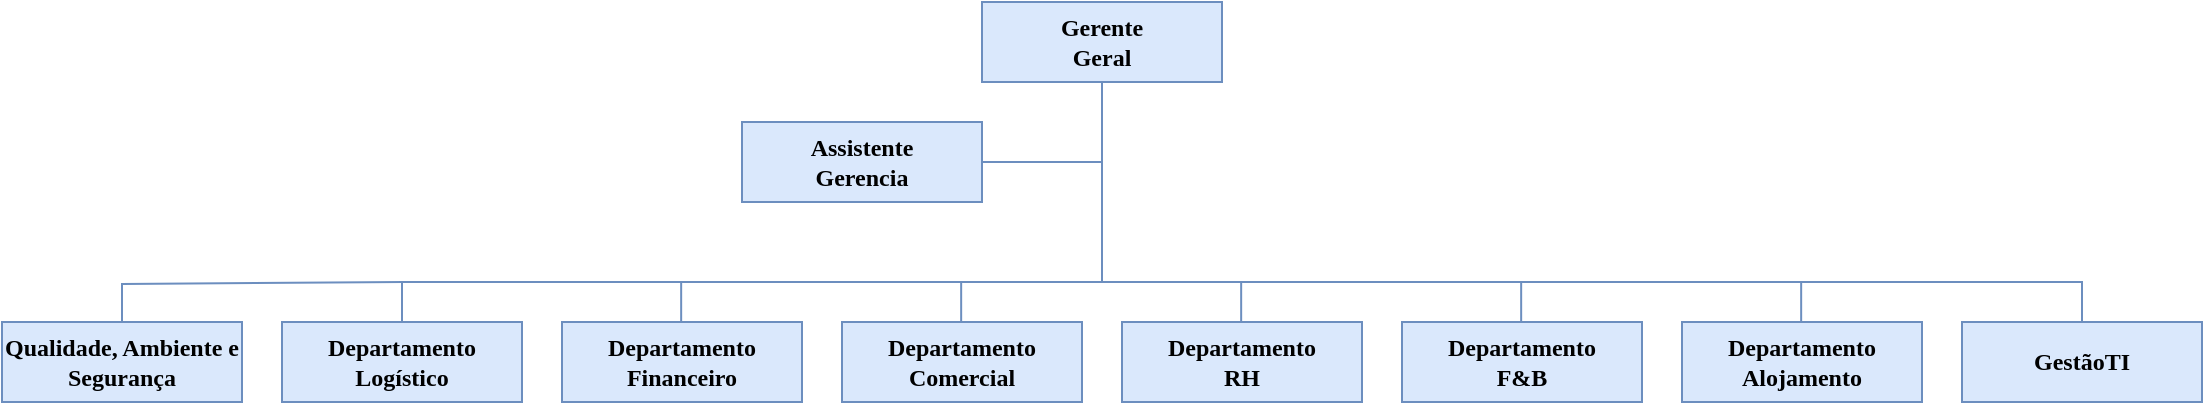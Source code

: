 <mxfile version="24.3.1" type="device">
  <diagram name="Page-1" id="iswscSuKRbAMyJHMyDdT">
    <mxGraphModel dx="1641" dy="741" grid="0" gridSize="10" guides="1" tooltips="1" connect="1" arrows="1" fold="1" page="0" pageScale="1" pageWidth="827" pageHeight="1169" math="0" shadow="0">
      <root>
        <mxCell id="0" />
        <mxCell id="1" parent="0" />
        <mxCell id="H1bqHnNHrVxD_mPvs3TU-7" value="" style="endArrow=none;html=1;rounded=0;entryX=0.5;entryY=1;entryDx=0;entryDy=0;exitX=0.5;exitY=0;exitDx=0;exitDy=0;fillColor=#dae8fc;strokeColor=#6c8ebf;" parent="1" edge="1">
          <mxGeometry width="50" height="50" relative="1" as="geometry">
            <mxPoint x="440" y="260.0" as="sourcePoint" />
            <mxPoint x="440" y="160" as="targetPoint" />
          </mxGeometry>
        </mxCell>
        <mxCell id="H1bqHnNHrVxD_mPvs3TU-9" value="Gerente&lt;div&gt;Geral&lt;/div&gt;" style="rounded=0;whiteSpace=wrap;html=1;fillColor=#dae8fc;strokeColor=#6c8ebf;fontStyle=1;fontSize=12;fontFamily=Verdana;" parent="1" vertex="1">
          <mxGeometry x="380" y="120" width="120" height="40" as="geometry" />
        </mxCell>
        <mxCell id="H1bqHnNHrVxD_mPvs3TU-10" value="" style="endArrow=none;html=1;rounded=0;exitX=1;exitY=0.5;exitDx=0;exitDy=0;fillColor=#dae8fc;strokeColor=#6c8ebf;" parent="1" edge="1">
          <mxGeometry width="50" height="50" relative="1" as="geometry">
            <mxPoint x="380" y="200" as="sourcePoint" />
            <mxPoint x="440" y="200" as="targetPoint" />
          </mxGeometry>
        </mxCell>
        <mxCell id="H1bqHnNHrVxD_mPvs3TU-11" value="Assistente&lt;div&gt;Gerencia&lt;/div&gt;" style="rounded=0;whiteSpace=wrap;html=1;fillColor=#dae8fc;strokeColor=#6c8ebf;fontStyle=1;fontSize=12;fontFamily=Verdana;" parent="1" vertex="1">
          <mxGeometry x="260" y="180" width="120" height="40" as="geometry" />
        </mxCell>
        <mxCell id="H1bqHnNHrVxD_mPvs3TU-12" value="Departamento&lt;div&gt;Financeiro&lt;/div&gt;" style="rounded=0;whiteSpace=wrap;html=1;fillColor=#dae8fc;strokeColor=#6c8ebf;fontStyle=1;fontSize=12;fontFamily=Verdana;" parent="1" vertex="1">
          <mxGeometry x="170" y="280" width="120" height="40" as="geometry" />
        </mxCell>
        <mxCell id="H1bqHnNHrVxD_mPvs3TU-13" value="Departamento&lt;br&gt;&lt;div&gt;Logístico&lt;/div&gt;" style="rounded=0;whiteSpace=wrap;html=1;fillColor=#dae8fc;strokeColor=#6c8ebf;fontStyle=1;fontSize=12;fontFamily=Verdana;" parent="1" vertex="1">
          <mxGeometry x="30" y="280" width="120" height="40" as="geometry" />
        </mxCell>
        <mxCell id="H1bqHnNHrVxD_mPvs3TU-14" value="Departamento&lt;br&gt;RH" style="rounded=0;whiteSpace=wrap;html=1;fillColor=#dae8fc;strokeColor=#6c8ebf;fontStyle=1;fontSize=12;fontFamily=Verdana;" parent="1" vertex="1">
          <mxGeometry x="450" y="280" width="120" height="40" as="geometry" />
        </mxCell>
        <mxCell id="H1bqHnNHrVxD_mPvs3TU-15" value="Departamento&lt;div&gt;Alojamento&lt;/div&gt;" style="rounded=0;whiteSpace=wrap;html=1;fillColor=#dae8fc;strokeColor=#6c8ebf;fontStyle=1;fontSize=12;fontFamily=Verdana;" parent="1" vertex="1">
          <mxGeometry x="730" y="280" width="120" height="40" as="geometry" />
        </mxCell>
        <mxCell id="H1bqHnNHrVxD_mPvs3TU-16" value="Departamento&lt;div&gt;F&amp;amp;B&lt;/div&gt;" style="rounded=0;whiteSpace=wrap;html=1;fillColor=#dae8fc;strokeColor=#6c8ebf;fontStyle=1;fontSize=12;fontFamily=Verdana;" parent="1" vertex="1">
          <mxGeometry x="590" y="280" width="120" height="40" as="geometry" />
        </mxCell>
        <mxCell id="H1bqHnNHrVxD_mPvs3TU-17" value="Departamento&lt;div&gt;Comercial&lt;/div&gt;" style="rounded=0;whiteSpace=wrap;html=1;fillColor=#dae8fc;strokeColor=#6c8ebf;fontStyle=1;fontSize=12;fontFamily=Verdana;" parent="1" vertex="1">
          <mxGeometry x="310" y="280" width="120" height="40" as="geometry" />
        </mxCell>
        <mxCell id="H1bqHnNHrVxD_mPvs3TU-18" value="" style="endArrow=none;html=1;rounded=0;exitX=0.5;exitY=0;exitDx=0;exitDy=0;fillColor=#dae8fc;strokeColor=#6c8ebf;" parent="1" source="H1bqHnNHrVxD_mPvs3TU-13" edge="1">
          <mxGeometry width="50" height="50" relative="1" as="geometry">
            <mxPoint x="430" y="340" as="sourcePoint" />
            <mxPoint x="90" y="260" as="targetPoint" />
          </mxGeometry>
        </mxCell>
        <mxCell id="H1bqHnNHrVxD_mPvs3TU-19" value="" style="endArrow=none;html=1;rounded=0;exitX=0.5;exitY=0;exitDx=0;exitDy=0;fillColor=#dae8fc;strokeColor=#6c8ebf;" parent="1" edge="1">
          <mxGeometry width="50" height="50" relative="1" as="geometry">
            <mxPoint x="229.58" y="280" as="sourcePoint" />
            <mxPoint x="229.58" y="260" as="targetPoint" />
          </mxGeometry>
        </mxCell>
        <mxCell id="H1bqHnNHrVxD_mPvs3TU-20" value="" style="endArrow=none;html=1;rounded=0;exitX=0.5;exitY=0;exitDx=0;exitDy=0;fillColor=#dae8fc;strokeColor=#6c8ebf;" parent="1" edge="1">
          <mxGeometry width="50" height="50" relative="1" as="geometry">
            <mxPoint x="369.58" y="280" as="sourcePoint" />
            <mxPoint x="369.58" y="260" as="targetPoint" />
          </mxGeometry>
        </mxCell>
        <mxCell id="H1bqHnNHrVxD_mPvs3TU-21" value="" style="endArrow=none;html=1;rounded=0;exitX=0.5;exitY=0;exitDx=0;exitDy=0;fillColor=#dae8fc;strokeColor=#6c8ebf;" parent="1" edge="1">
          <mxGeometry width="50" height="50" relative="1" as="geometry">
            <mxPoint x="509.58" y="280" as="sourcePoint" />
            <mxPoint x="509.58" y="260" as="targetPoint" />
          </mxGeometry>
        </mxCell>
        <mxCell id="H1bqHnNHrVxD_mPvs3TU-22" value="" style="endArrow=none;html=1;rounded=0;exitX=0.5;exitY=0;exitDx=0;exitDy=0;fillColor=#dae8fc;strokeColor=#6c8ebf;" parent="1" edge="1">
          <mxGeometry width="50" height="50" relative="1" as="geometry">
            <mxPoint x="649.58" y="280" as="sourcePoint" />
            <mxPoint x="649.58" y="260" as="targetPoint" />
          </mxGeometry>
        </mxCell>
        <mxCell id="H1bqHnNHrVxD_mPvs3TU-23" value="" style="endArrow=none;html=1;rounded=0;exitX=0.5;exitY=0;exitDx=0;exitDy=0;fillColor=#dae8fc;strokeColor=#6c8ebf;" parent="1" edge="1">
          <mxGeometry width="50" height="50" relative="1" as="geometry">
            <mxPoint x="789.58" y="280" as="sourcePoint" />
            <mxPoint x="789.58" y="260" as="targetPoint" />
          </mxGeometry>
        </mxCell>
        <mxCell id="H1bqHnNHrVxD_mPvs3TU-24" value="" style="endArrow=none;html=1;rounded=0;fillColor=#dae8fc;strokeColor=#6c8ebf;" parent="1" edge="1">
          <mxGeometry width="50" height="50" relative="1" as="geometry">
            <mxPoint x="90" y="260" as="sourcePoint" />
            <mxPoint x="790" y="260" as="targetPoint" />
          </mxGeometry>
        </mxCell>
        <mxCell id="0THEpRWE1tJ0HSbsHLF8-1" value="Qualidade, Ambiente e Segurança" style="rounded=0;whiteSpace=wrap;html=1;fillColor=#dae8fc;strokeColor=#6c8ebf;fontStyle=1;fontSize=12;fontFamily=Verdana;" vertex="1" parent="1">
          <mxGeometry x="-110" y="280" width="120" height="40" as="geometry" />
        </mxCell>
        <mxCell id="0THEpRWE1tJ0HSbsHLF8-3" value="GestãoTI" style="rounded=0;whiteSpace=wrap;html=1;fillColor=#dae8fc;strokeColor=#6c8ebf;fontStyle=1;fontSize=12;fontFamily=Verdana;" vertex="1" parent="1">
          <mxGeometry x="870" y="280" width="120" height="40" as="geometry" />
        </mxCell>
        <mxCell id="0THEpRWE1tJ0HSbsHLF8-7" value="" style="endArrow=none;html=1;rounded=0;exitX=0.5;exitY=0;exitDx=0;exitDy=0;fillColor=#dae8fc;strokeColor=#6c8ebf;" edge="1" parent="1" source="0THEpRWE1tJ0HSbsHLF8-1">
          <mxGeometry width="50" height="50" relative="1" as="geometry">
            <mxPoint x="29" y="265" as="sourcePoint" />
            <mxPoint x="91" y="260" as="targetPoint" />
            <Array as="points">
              <mxPoint x="-50" y="261" />
            </Array>
          </mxGeometry>
        </mxCell>
        <mxCell id="0THEpRWE1tJ0HSbsHLF8-8" value="" style="endArrow=none;html=1;rounded=0;entryX=0.5;entryY=0;entryDx=0;entryDy=0;fillColor=#dae8fc;strokeColor=#6c8ebf;" edge="1" parent="1" target="0THEpRWE1tJ0HSbsHLF8-3">
          <mxGeometry width="50" height="50" relative="1" as="geometry">
            <mxPoint x="789" y="260" as="sourcePoint" />
            <mxPoint x="981" y="296" as="targetPoint" />
            <Array as="points">
              <mxPoint x="930" y="260" />
            </Array>
          </mxGeometry>
        </mxCell>
      </root>
    </mxGraphModel>
  </diagram>
</mxfile>
